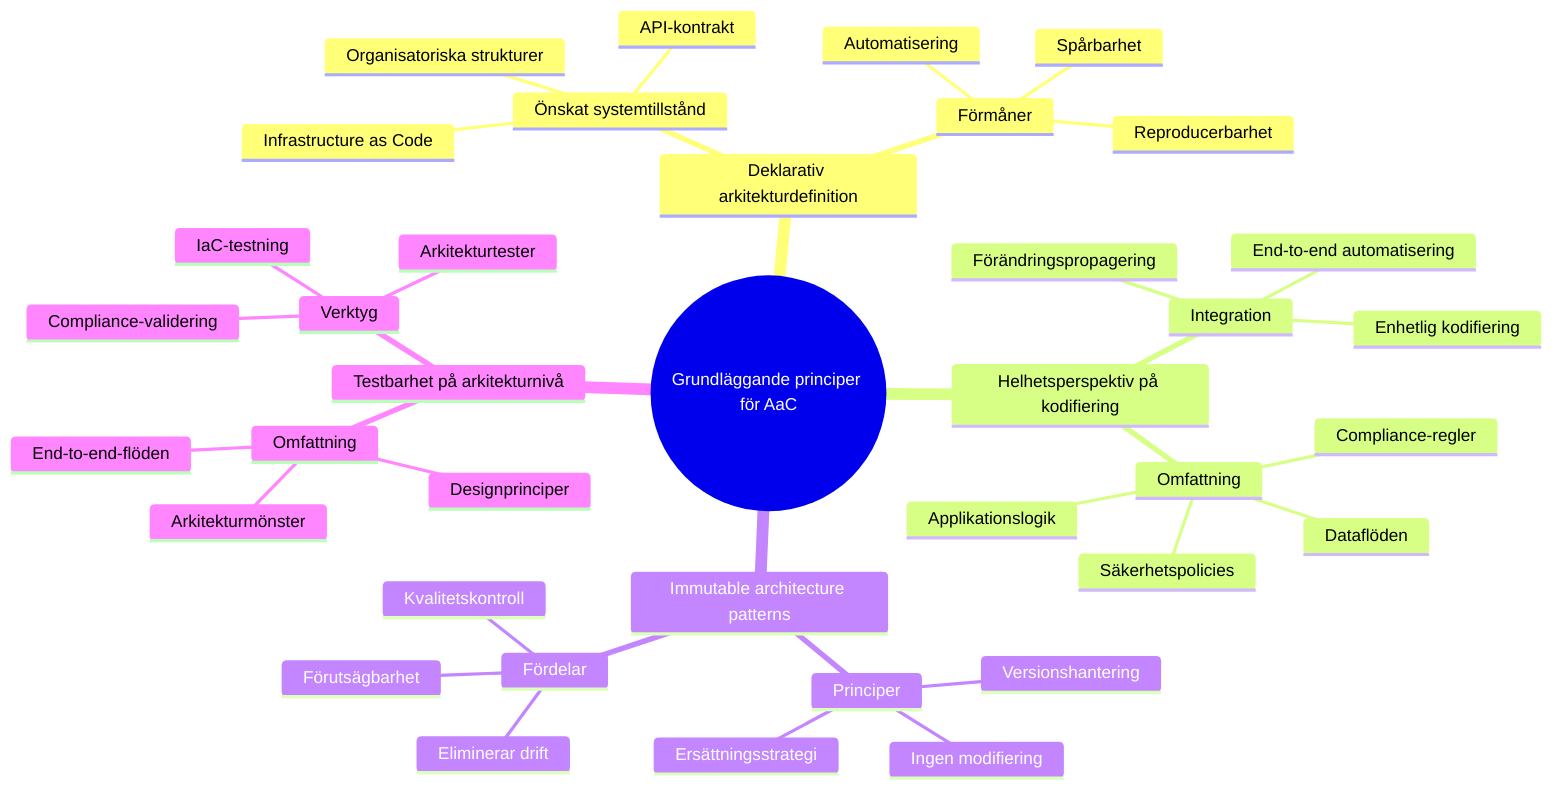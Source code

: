 mindmap
  root((Grundläggande principer för AaC))
    Deklarativ arkitekturdefinition
      Önskat systemtillstånd
        Infrastructure as Code
        API-kontrakt
        Organisatoriska strukturer
      Förmåner
        Reproducerbarhet
        Automatisering
        Spårbarhet
    Helhetsperspektiv på kodifiering
      Omfattning
        Applikationslogik
        Dataflöden
        Säkerhetspolicies
        Compliance-regler
      Integration
        End-to-end automatisering
        Förändringspropagering
        Enhetlig kodifiering
    Immutable architecture patterns
      Principer
        Versionshantering
        Ingen modifiering
        Ersättningsstrategi
      Fördelar
        Förutsägbarhet
        Eliminerar drift
        Kvalitetskontroll
    Testbarhet på arkitekturnivå
      Omfattning
        Arkitekturmönster
        Designprinciper
        End-to-end-flöden
      Verktyg
        IaC-testning
        Arkitekturtester
        Compliance-validering